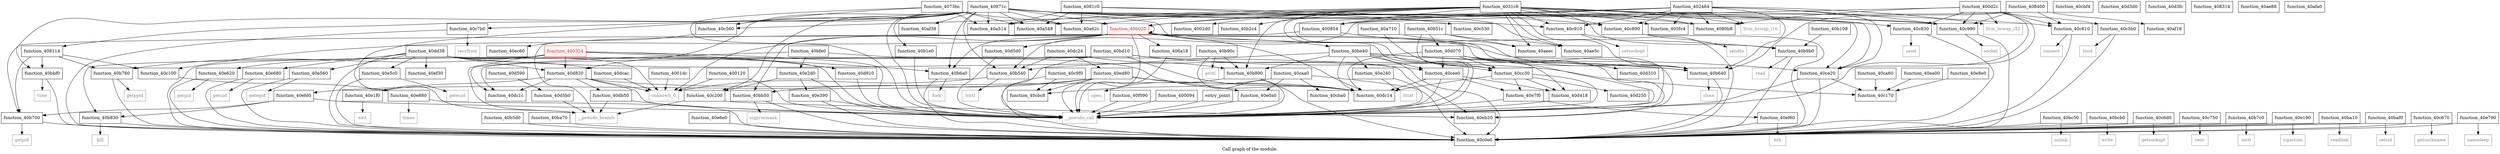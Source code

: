 digraph "Call graph of the module." {
  label="Call graph of the module.";
  node [shape=record];

  Node_function_40b1e0 [label="{function_40b1e0}"];
  Node_function_40bbf0 [label="{function_40bbf0}"];
  Node_function_40bc50 [label="{function_40bc50}"];
  Node_function_40e560 [label="{function_40e560}"];
  Node_function_40b640 [label="{function_40b640}"];
  Node_function_40e2d0 [label="{function_40e2d0}"];
  Node_function_40b6a0 [label="{function_40b6a0}"];
  Node_function_40bcb0 [label="{function_40bcb0}"];
  Node_function_40cbc8 [label="{function_40cbc8}"];
  Node_function_40c6d0 [label="{function_40c6d0}"];
  Node_function_40d910 [label="{function_40d910}"];
  Node_function_40bd10 [label="{function_40bd10}"];
  Node_function_40b700 [label="{function_40b700}"];
  Node_function_40cbf4 [label="{function_40cbf4}"];
  Node_function_40db50 [label="{function_40db50}"];
  Node_function_40c750 [label="{function_40c750}"];
  Node_function_40dc14 [label="{function_40dc14}"];
  Node_function_40cc30 [label="{function_40cc30}"];
  Node_function_40be40 [label="{function_40be40}"];
  Node_function_40b760 [label="{function_40b760}"];
  Node_function_40ce20 [label="{function_40ce20}"];
  Node_function_40dc1c [label="{function_40dc1c}"];
  Node_function_40c7b0 [label="{function_40c7b0}"];
  Node_function_40cee0 [label="{function_40cee0}"];
  Node_function_40bfe0 [label="{function_40bfe0}"];
  Node_function_40b7c0 [label="{function_40b7c0}"];
  Node_function_40d070 [label="{function_40d070}"];
  Node_function_40c0e0 [label="{function_40c0e0}"];
  Node_function_40d250 [label="{function_40d250}"];
  Node_function_40b830 [label="{function_40b830}"];
  Node_function_40c100 [label="{function_40c100}"];
  Node_function_40b890 [label="{function_40b890}"];
  Node_function_40e390 [label="{function_40e390}"];
  Node_function_40b90c [label="{function_40b90c}"];
  Node_function_40d310 [label="{function_40d310}"];
  Node_function_40c170 [label="{function_40c170}"];
  Node_function_40d3d0 [label="{function_40d3d0}"];
  Node_function_40c200 [label="{function_40c200}"];
  Node_function_40dc24 [label="{function_40dc24}"];
  Node_function_40b2c4 [label="{function_40b2c4}"];
  Node_function_40b540 [label="{function_40b540}"];
  Node_function_40e5c0 [label="{function_40e5c0}"];
  Node_function_40b5d0 [label="{function_40b5d0}"];
  Node_function_40b108 [label="{function_40b108}"];
  Node_function_40c830 [label="{function_40c830}"];
  Node_function_40dcac [label="{function_40dcac}"];
  Node_function_40c890 [label="{function_40c890}"];
  Node_function_40dd38 [label="{function_40dd38}"];
  Node_function_40c910 [label="{function_40c910}"];
  Node_function_40e0a0 [label="{function_40e0a0}"];
  Node_function_40c990 [label="{function_40c990}"];
  Node_function_40e190 [label="{function_40e190}"];
  Node_function_40c9f0 [label="{function_40c9f0}"];
  Node_function_40ca60 [label="{function_40ca60}"];
  Node_function_40e1f0 [label="{function_40e1f0}"];
  Node_function_40caa0 [label="{function_40caa0}"];
  Node_function_40e240 [label="{function_40e240}"];
  Node_function_40d3fc [label="{function_40d3fc}"];
  Node_function_40c530 [label="{function_40c530}"];
  Node_function_40b9b0 [label="{function_40b9b0}"];
  Node_function_40c560 [label="{function_40c560}"];
  Node_function_40ba10 [label="{function_40ba10}"];
  Node_function_40e620 [label="{function_40e620}"];
  Node_function_40d418 [label="{function_40d418}"];
  Node_function_40c5b0 [label="{function_40c5b0}"];
  Node_function_40d590 [label="{function_40d590}"];
  Node_function_40d5b0 [label="{function_40d5b0}"];
  Node_function_40c610 [label="{function_40c610}"];
  Node_function_40ba70 [label="{function_40ba70}"];
  Node_function_40baf0 [label="{function_40baf0}"];
  Node_function_40cba0 [label="{function_40cba0}"];
  Node_function_40bb50 [label="{function_40bb50}"];
  Node_function_40e680 [label="{function_40e680}"];
  Node_function_40d5d0 [label="{function_40d5d0}"];
  Node_function_40c670 [label="{function_40c670}"];
  Node_function_40ea00 [label="{function_40ea00}"];
  Node_function_40eb20 [label="{function_40eb20}"];
  Node_function_40ec60 [label="{function_40ec60}"];
  Node_function_40ed80 [label="{function_40ed80}"];
  Node_function_40ef30 [label="{function_40ef30}"];
  Node_kill [color="gray50", fontcolor="gray50", label="{kill}"];
  Node_function_40e6e0 [label="{function_40e6e0}"];
  Node_function_40e790 [label="{function_40e790}"];
  Node_function_40e7f0 [label="{function_40e7f0}"];
  Node_function_40e880 [label="{function_40e880}"];
  Node_function_40e8e0 [label="{function_40e8e0}"];
  Node_llvm_bswap_i32 [color="gray50", fontcolor="gray50", label="{llvm_bswap_i32}"];
  Node_llvm_bswap_i16 [color="gray50", fontcolor="gray50", label="{llvm_bswap_i16}"];
  Node_function_40ef60 [label="{function_40ef60}"];
  Node_function_40efd0 [label="{function_40efd0}"];
  Node_function_40f090 [label="{function_40f090}"];
  Node_unknown_0 [color="gray50", fontcolor="gray50", label="{unknown_0}"];
  Node_fcntl [color="gray50", fontcolor="gray50", label="{fcntl}"];
  Node_close [color="gray50", fontcolor="gray50", label="{close}"];
  Node_fork [color="gray50", fontcolor="gray50", label="{fork}"];
  Node_getpid [color="gray50", fontcolor="gray50", label="{getpid}"];
  Node_getppid [color="gray50", fontcolor="gray50", label="{getppid}"];
  Node_ioctl [color="gray50", fontcolor="gray50", label="{ioctl}"];
  Node_open [color="gray50", fontcolor="gray50", label="{open}"];
  Node_prctl [color="gray50", fontcolor="gray50", label="{prctl}"];
  Node_read [color="gray50", fontcolor="gray50", label="{read}"];
  Node_readlink [color="gray50", fontcolor="gray50", label="{readlink}"];
  Node_setsid [color="gray50", fontcolor="gray50", label="{setsid}"];
  Node_sigprocmask [color="gray50", fontcolor="gray50", label="{sigprocmask}"];
  Node_time [color="gray50", fontcolor="gray50", label="{time}"];
  Node_unlink [color="gray50", fontcolor="gray50", label="{unlink}"];
  Node_write [color="gray50", fontcolor="gray50", label="{write}"];
  Node_bind [color="gray50", fontcolor="gray50", label="{bind}"];
  Node_connect [color="gray50", fontcolor="gray50", label="{connect}"];
  Node_getsockname [color="gray50", fontcolor="gray50", label="{getsockname}"];
  Node_getsockopt [color="gray50", fontcolor="gray50", label="{getsockopt}"];
  Node_recv [color="gray50", fontcolor="gray50", label="{recv}"];
  Node_recvfrom [color="gray50", fontcolor="gray50", label="{recvfrom}"];
  Node_send [color="gray50", fontcolor="gray50", label="{send}"];
  Node_sendto [color="gray50", fontcolor="gray50", label="{sendto}"];
  Node_setsockopt [color="gray50", fontcolor="gray50", label="{setsockopt}"];
  Node_socket [color="gray50", fontcolor="gray50", label="{socket}"];
  Node_sigaction [color="gray50", fontcolor="gray50", label="{sigaction}"];
  Node_exit [color="gray50", fontcolor="gray50", label="{exit}"];
  Node_fstat [color="gray50", fontcolor="gray50", label="{fstat}"];
  Node_getegid [color="gray50", fontcolor="gray50", label="{getegid}"];
  Node_geteuid [color="gray50", fontcolor="gray50", label="{geteuid}"];
  Node_getgid [color="gray50", fontcolor="gray50", label="{getgid}"];
  Node_getuid [color="gray50", fontcolor="gray50", label="{getuid}"];
  Node_nanosleep [color="gray50", fontcolor="gray50", label="{nanosleep}"];
  Node_times [color="gray50", fontcolor="gray50", label="{times}"];
  Node_brk [color="gray50", fontcolor="gray50", label="{brk}"];
  Node_function_40d820 [label="{function_40d820}"];
  Node___pseudo_call [color="gray50", fontcolor="gray50", label="{__pseudo_call}"];
  Node___pseudo_branch [color="gray50", fontcolor="gray50", label="{__pseudo_branch}"];
  Node_function_400094 [label="{function_400094}"];
  Node_function_400120 [label="{function_400120}"];
  Node_function_4001dc [label="{function_4001dc}"];
  Node_entry_point [label="{entry_point}"];
  Node_function_4002d0 [label="{function_4002d0}"];
  Node_function_400324 [color="red", fontcolor="red", label="{function_400324}"];
  Node_function_400854 [label="{function_400854}"];
  Node_function_408114 [label="{function_408114}"];
  Node_function_400d2c [label="{function_400d2c}"];
  Node_function_402484 [label="{function_402484}"];
  Node_function_4031c8 [label="{function_4031c8}"];
  Node_function_405fc4 [label="{function_405fc4}"];
  Node_function_406020 [color="red", fontcolor="red", label="{function_406020}"];
  Node_function_406a18 [label="{function_406a18}"];
  Node_function_4073bc [label="{function_4073bc}"];
  Node_function_4080b8 [label="{function_4080b8}"];
  Node_function_4081c0 [label="{function_4081c0}"];
  Node_function_408314 [label="{function_408314}"];
  Node_function_408400 [label="{function_408400}"];
  Node_function_40851c [label="{function_40851c}"];
  Node_function_40871c [label="{function_40871c}"];
  Node_function_40a514 [label="{function_40a514}"];
  Node_function_40a548 [label="{function_40a548}"];
  Node_function_40a62c [label="{function_40a62c}"];
  Node_function_40a710 [label="{function_40a710}"];
  Node_function_40ae5c [label="{function_40ae5c}"];
  Node_function_40ae88 [label="{function_40ae88}"];
  Node_function_40aeec [label="{function_40aeec}"];
  Node_function_40af18 [label="{function_40af18}"];
  Node_function_40af38 [label="{function_40af38}"];
  Node_function_40afa0 [label="{function_40afa0}"];
  Node_function_40b1e0 -> Node___pseudo_call;
  Node_function_40bbf0 -> Node_function_40c0e0;
  Node_function_40bbf0 -> Node_time;
  Node_function_40bc50 -> Node_function_40c0e0;
  Node_function_40bc50 -> Node_unlink;
  Node_function_40e560 -> Node_function_40c0e0;
  Node_function_40e560 -> Node_getegid;
  Node_function_40b640 -> Node_function_40c0e0;
  Node_function_40b640 -> Node_close;
  Node_function_40e2d0 -> Node_function_40e390;
  Node_function_40e2d0 -> Node_function_40c200;
  Node_function_40e2d0 -> Node___pseudo_call;
  Node_function_40b6a0 -> Node_function_40c0e0;
  Node_function_40b6a0 -> Node_fork;
  Node_function_40bcb0 -> Node_function_40c0e0;
  Node_function_40bcb0 -> Node_write;
  Node_function_40c6d0 -> Node_function_40c0e0;
  Node_function_40c6d0 -> Node_getsockopt;
  Node_function_40d910 -> Node___pseudo_call;
  Node_function_40bd10 -> Node_function_40b640;
  Node_function_40bd10 -> Node_function_40dc14;
  Node_function_40bd10 -> Node_function_40dc1c;
  Node_function_40bd10 -> Node_function_40cee0;
  Node_function_40bd10 -> Node_function_40c0e0;
  Node_function_40bd10 -> Node___pseudo_call;
  Node_function_40b700 -> Node_function_40c0e0;
  Node_function_40b700 -> Node_getpid;
  Node_function_40db50 -> Node___pseudo_call;
  Node_function_40db50 -> Node___pseudo_branch;
  Node_function_40c750 -> Node_function_40c0e0;
  Node_function_40c750 -> Node_recv;
  Node_function_40cc30 -> Node_function_40dc14;
  Node_function_40cc30 -> Node_function_40d250;
  Node_function_40cc30 -> Node_function_40d418;
  Node_function_40cc30 -> Node_function_40e7f0;
  Node_function_40cc30 -> Node___pseudo_call;
  Node_function_40be40 -> Node_function_40b640;
  Node_function_40be40 -> Node_function_40dc14;
  Node_function_40be40 -> Node_function_40cc30;
  Node_function_40be40 -> Node_function_40ce20;
  Node_function_40be40 -> Node_function_40cee0;
  Node_function_40be40 -> Node_function_40c0e0;
  Node_function_40be40 -> Node_function_40b890;
  Node_function_40be40 -> Node_function_40b540;
  Node_function_40be40 -> Node_function_40e240;
  Node_function_40b760 -> Node_function_40c0e0;
  Node_function_40b760 -> Node_getppid;
  Node_function_40ce20 -> Node_function_40c0e0;
  Node_function_40ce20 -> Node_function_40c170;
  Node_function_40ce20 -> Node___pseudo_call;
  Node_function_40c7b0 -> Node_function_40c0e0;
  Node_function_40c7b0 -> Node_recvfrom;
  Node_function_40cee0 -> Node_function_40dc14;
  Node_function_40cee0 -> Node_function_40d418;
  Node_function_40cee0 -> Node_function_40e7f0;
  Node_function_40cee0 -> Node___pseudo_call;
  Node_function_40bfe0 -> Node_function_40e2d0;
  Node_function_40bfe0 -> Node_function_40dc14;
  Node_function_40bfe0 -> Node_function_40dc1c;
  Node_function_40b7c0 -> Node_function_40c0e0;
  Node_function_40b7c0 -> Node_ioctl;
  Node_function_40d070 -> Node_function_40dc14;
  Node_function_40d070 -> Node_function_40cc30;
  Node_function_40d070 -> Node_function_40cee0;
  Node_function_40d070 -> Node_function_40d310;
  Node_function_40d070 -> Node_function_40d418;
  Node_function_40d070 -> Node_function_40eb20;
  Node_function_40d070 -> Node___pseudo_call;
  Node_function_40b830 -> Node_function_40c0e0;
  Node_function_40b830 -> Node_kill;
  Node_function_40c100 -> Node_function_40e880;
  Node_function_40b890 -> Node_function_40c0e0;
  Node_function_40b890 -> Node_open;
  Node_function_40e390 -> Node_function_40c0e0;
  Node_function_40e390 -> Node___pseudo_call;
  Node_function_40b90c -> Node_function_40b890;
  Node_function_40b90c -> Node_prctl;
  Node_function_40b90c -> Node___pseudo_call;
  Node_function_40c200 -> Node_function_40eb20;
  Node_function_40c200 -> Node___pseudo_branch;
  Node_function_40dc24 -> Node_function_40b890;
  Node_function_40dc24 -> Node_function_40b540;
  Node_function_40dc24 -> Node_function_40ed80;
  Node_function_40b540 -> Node_unknown_0;
  Node_function_40b540 -> Node_fcntl;
  Node_function_40e5c0 -> Node_function_40c0e0;
  Node_function_40e5c0 -> Node_geteuid;
  Node_function_40b5d0 -> Node_function_40c0e0;
  Node_function_40b108 -> Node_function_40b9b0;
  Node_function_40c830 -> Node_function_40c0e0;
  Node_function_40c830 -> Node_send;
  Node_function_40dcac -> Node_unknown_0;
  Node_function_40c890 -> Node_function_40c0e0;
  Node_function_40c890 -> Node_sendto;
  Node_function_40dd38 -> Node_function_40e560;
  Node_function_40dd38 -> Node_function_40c0e0;
  Node_function_40dd38 -> Node_function_40c170;
  Node_function_40dd38 -> Node_function_40e5c0;
  Node_function_40dd38 -> Node_function_40dcac;
  Node_function_40dd38 -> Node_function_40e620;
  Node_function_40dd38 -> Node_function_40e680;
  Node_function_40dd38 -> Node_function_40eb20;
  Node_function_40dd38 -> Node_function_40ef30;
  Node_function_40dd38 -> Node_unknown_0;
  Node_function_40dd38 -> Node_function_40d820;
  Node_function_40dd38 -> Node___pseudo_call;
  Node_function_40c910 -> Node_function_40c0e0;
  Node_function_40c910 -> Node_setsockopt;
  Node_function_40e0a0 -> Node___pseudo_call;
  Node_function_40c990 -> Node_function_40c0e0;
  Node_function_40c990 -> Node_socket;
  Node_function_40e190 -> Node_function_40c0e0;
  Node_function_40e190 -> Node_sigaction;
  Node_function_40c9f0 -> Node_function_40cbc8;
  Node_function_40c9f0 -> Node_function_40c0e0;
  Node_function_40ca60 -> Node_function_40c170;
  Node_function_40e1f0 -> Node_exit;
  Node_function_40caa0 -> Node_function_40cbc8;
  Node_function_40caa0 -> Node_function_40c0e0;
  Node_function_40caa0 -> Node_function_40e0a0;
  Node_function_40caa0 -> Node_function_40cba0;
  Node_function_40e240 -> Node_fstat;
  Node_function_40e240 -> Node___pseudo_call;
  Node_function_40b9b0 -> Node_function_40c0e0;
  Node_function_40b9b0 -> Node_read;
  Node_function_40c560 -> Node_function_40ec60;
  Node_function_40ba10 -> Node_function_40c0e0;
  Node_function_40ba10 -> Node_readlink;
  Node_function_40e620 -> Node_function_40c0e0;
  Node_function_40e620 -> Node_getgid;
  Node_function_40d418 -> Node___pseudo_call;
  Node_function_40c5b0 -> Node_function_40c0e0;
  Node_function_40c5b0 -> Node_bind;
  Node_function_40d590 -> Node_function_40d5b0;
  Node_function_40d5b0 -> Node___pseudo_branch;
  Node_function_40c610 -> Node_function_40c0e0;
  Node_function_40c610 -> Node_connect;
  Node_function_40ba70 -> Node_function_40c0e0;
  Node_function_40baf0 -> Node_function_40c0e0;
  Node_function_40baf0 -> Node_setsid;
  Node_function_40bb50 -> Node_function_40c0e0;
  Node_function_40bb50 -> Node_sigprocmask;
  Node_function_40e680 -> Node_function_40c0e0;
  Node_function_40e680 -> Node_getuid;
  Node_function_40d5d0 -> Node___pseudo_call;
  Node_function_40c670 -> Node_function_40c0e0;
  Node_function_40c670 -> Node_getsockname;
  Node_function_40ea00 -> Node_function_40c170;
  Node_function_40ed80 -> Node_function_40cbc8;
  Node_function_40ed80 -> Node_function_40dc14;
  Node_function_40ed80 -> Node_function_40e0a0;
  Node_function_40ed80 -> Node_function_40bb50;
  Node_function_40ed80 -> Node_function_40efd0;
  Node_function_40ed80 -> Node___pseudo_call;
  Node_function_40e6e0 -> Node_function_40c0e0;
  Node_function_40e790 -> Node_function_40c0e0;
  Node_function_40e790 -> Node_nanosleep;
  Node_function_40e7f0 -> Node_function_40ef60;
  Node_function_40e7f0 -> Node___pseudo_call;
  Node_function_40e880 -> Node_function_40c0e0;
  Node_function_40e880 -> Node_times;
  Node_function_40e8e0 -> Node_function_40c170;
  Node_function_40ef60 -> Node_function_40c0e0;
  Node_function_40ef60 -> Node_brk;
  Node_function_40efd0 -> Node_function_40b700;
  Node_function_40efd0 -> Node_function_40b830;
  Node_function_40efd0 -> Node___pseudo_call;
  Node_function_40f090 -> Node___pseudo_call;
  Node_function_40d820 -> Node_function_40db50;
  Node_function_40d820 -> Node_function_40dc14;
  Node_function_40d820 -> Node_function_40dc1c;
  Node_function_40d820 -> Node_function_40e1f0;
  Node_function_40d820 -> Node_unknown_0;
  Node_function_40d820 -> Node___pseudo_call;
  Node_function_400094 -> Node___pseudo_call;
  Node_function_400120 -> Node_unknown_0;
  Node_function_400120 -> Node___pseudo_call;
  Node_function_4001dc -> Node_unknown_0;
  Node_entry_point -> Node___pseudo_call;
  Node_function_400324 -> Node_function_40b6a0;
  Node_function_400324 -> Node_function_40d910;
  Node_function_400324 -> Node_function_40b760;
  Node_function_400324 -> Node_function_40b830;
  Node_function_400324 -> Node_function_40d820;
  Node_function_400324 -> Node___pseudo_call;
  Node_function_400324 -> Node___pseudo_branch;
  Node_function_400854 -> Node___pseudo_call;
  Node_function_400854 -> Node___pseudo_branch;
  Node_function_408114 -> Node_function_40bbf0;
  Node_function_408114 -> Node_function_40b700;
  Node_function_408114 -> Node_function_40b760;
  Node_function_408114 -> Node_function_40c100;
  Node_function_400d2c -> Node_function_40ce20;
  Node_function_400d2c -> Node_function_40c830;
  Node_function_400d2c -> Node_function_40c990;
  Node_function_400d2c -> Node_function_40c5b0;
  Node_function_400d2c -> Node_function_40c610;
  Node_function_400d2c -> Node_llvm_bswap_i32;
  Node_function_400d2c -> Node___pseudo_call;
  Node_function_400d2c -> Node_function_400854;
  Node_function_400d2c -> Node_function_4080b8;
  Node_function_402484 -> Node_function_40b640;
  Node_function_402484 -> Node_function_40ce20;
  Node_function_402484 -> Node_function_40c890;
  Node_function_402484 -> Node_function_40c910;
  Node_function_402484 -> Node_function_40c990;
  Node_function_402484 -> Node_llvm_bswap_i32;
  Node_function_402484 -> Node_llvm_bswap_i16;
  Node_function_402484 -> Node___pseudo_call;
  Node_function_402484 -> Node_function_400854;
  Node_function_402484 -> Node_function_405fc4;
  Node_function_402484 -> Node_function_406020;
  Node_function_402484 -> Node_function_4080b8;
  Node_function_4031c8 -> Node_function_40b640;
  Node_function_4031c8 -> Node_function_40ce20;
  Node_function_4031c8 -> Node_function_40b890;
  Node_function_4031c8 -> Node_function_40b2c4;
  Node_function_4031c8 -> Node_function_40c890;
  Node_function_4031c8 -> Node_function_40c910;
  Node_function_4031c8 -> Node_function_40c990;
  Node_function_4031c8 -> Node_function_40b9b0;
  Node_function_4031c8 -> Node_function_40c560;
  Node_function_4031c8 -> Node_llvm_bswap_i16;
  Node_function_4031c8 -> Node___pseudo_call;
  Node_function_4031c8 -> Node_function_4002d0;
  Node_function_4031c8 -> Node_function_400854;
  Node_function_4031c8 -> Node_function_405fc4;
  Node_function_4031c8 -> Node_function_406020;
  Node_function_4031c8 -> Node_function_4080b8;
  Node_function_4031c8 -> Node_function_40a514;
  Node_function_4031c8 -> Node_function_40a548;
  Node_function_4031c8 -> Node_function_40a62c;
  Node_function_4031c8 -> Node_function_40ae5c;
  Node_function_4031c8 -> Node_function_40aeec;
  Node_function_406020 -> Node_function_40b640;
  Node_function_406020 -> Node_function_40b6a0;
  Node_function_406020 -> Node_function_40b700;
  Node_function_406020 -> Node_function_40dc14;
  Node_function_406020 -> Node_function_40be40;
  Node_function_406020 -> Node_function_40c100;
  Node_function_406020 -> Node_function_40b9b0;
  Node_function_406020 -> Node_function_40bb50;
  Node_function_406020 -> Node_function_40d5d0;
  Node_function_406020 -> Node_function_40eb20;
  Node_function_406020 -> Node_unknown_0;
  Node_function_406020 -> Node___pseudo_call;
  Node_function_406020 -> Node_function_406020;
  Node_function_406020 -> Node_function_406a18;
  Node_function_406a18 -> Node___pseudo_call;
  Node_function_4073bc -> Node_function_40c560;
  Node_function_4073bc -> Node___pseudo_call;
  Node_function_4073bc -> Node_function_40a514;
  Node_function_4073bc -> Node_function_40a548;
  Node_function_4073bc -> Node_function_40a62c;
  Node_function_4081c0 -> Node_function_40c530;
  Node_function_4081c0 -> Node_function_40a514;
  Node_function_4081c0 -> Node_function_40a548;
  Node_function_4081c0 -> Node_function_40a62c;
  Node_function_4081c0 -> Node_function_40ae5c;
  Node_function_408400 -> Node_function_40b640;
  Node_function_408400 -> Node_function_40b540;
  Node_function_408400 -> Node_function_40c990;
  Node_function_408400 -> Node_function_40c610;
  Node_function_408400 -> Node_function_40af18;
  Node_function_40851c -> Node_function_40cc30;
  Node_function_40851c -> Node_function_40d070;
  Node_function_40851c -> Node_function_40ae5c;
  Node_function_40851c -> Node_function_40aeec;
  Node_function_40871c -> Node_function_40b1e0;
  Node_function_40871c -> Node_function_40bbf0;
  Node_function_40871c -> Node_function_40b640;
  Node_function_40871c -> Node_function_40b6a0;
  Node_function_40871c -> Node_function_40ce20;
  Node_function_40871c -> Node_function_40c7b0;
  Node_function_40871c -> Node_function_40c200;
  Node_function_40871c -> Node_function_40b540;
  Node_function_40871c -> Node_function_40c830;
  Node_function_40871c -> Node_function_40c890;
  Node_function_40871c -> Node_function_40c910;
  Node_function_40871c -> Node_function_40c990;
  Node_function_40871c -> Node_function_40c560;
  Node_function_40871c -> Node_function_40c610;
  Node_function_40871c -> Node_function_40d820;
  Node_function_40871c -> Node___pseudo_call;
  Node_function_40871c -> Node___pseudo_branch;
  Node_function_40871c -> Node_function_408114;
  Node_function_40871c -> Node_function_406020;
  Node_function_40871c -> Node_function_4080b8;
  Node_function_40871c -> Node_function_40a514;
  Node_function_40871c -> Node_function_40a548;
  Node_function_40871c -> Node_function_40a62c;
  Node_function_40871c -> Node_function_40af38;
  Node_function_40a710 -> Node_function_40cc30;
  Node_function_40a710 -> Node_function_40aeec;
}
